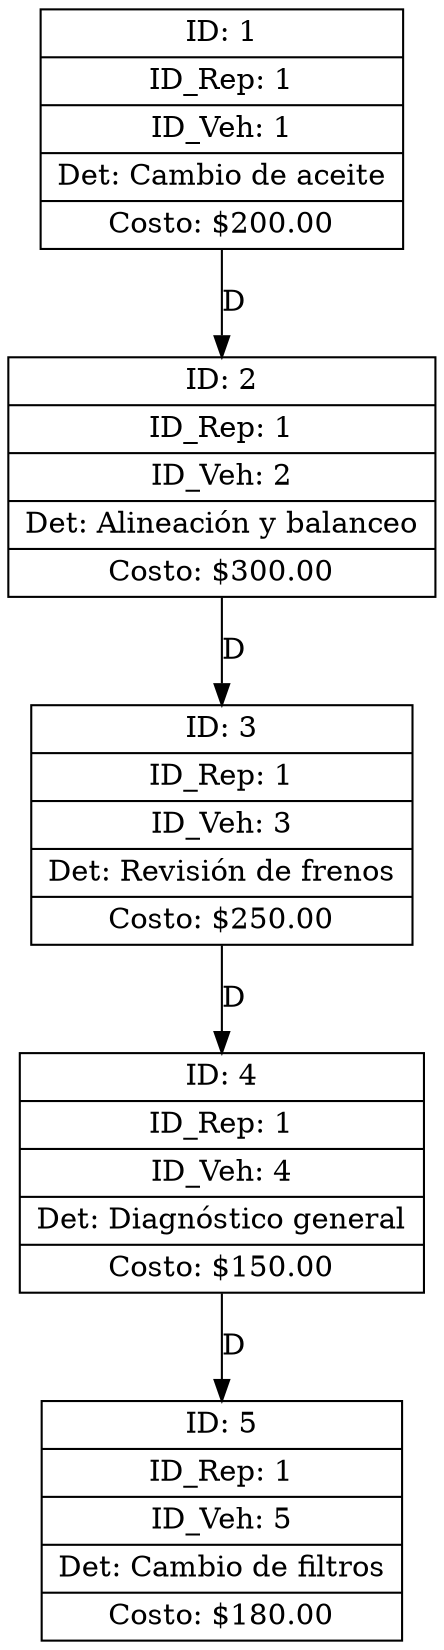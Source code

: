 digraph ArbolServicios {
node [shape=record];
node1 [label="{ID: 1|ID_Rep: 1|ID_Veh: 1|Det: Cambio de aceite|Costo: $200.00}"];
node1 -> node2 [label="D"];
node2 [label="{ID: 2|ID_Rep: 1|ID_Veh: 2|Det: Alineación y balanceo|Costo: $300.00}"];
node2 -> node3 [label="D"];
node3 [label="{ID: 3|ID_Rep: 1|ID_Veh: 3|Det: Revisión de frenos|Costo: $250.00}"];
node3 -> node4 [label="D"];
node4 [label="{ID: 4|ID_Rep: 1|ID_Veh: 4|Det: Diagnóstico general|Costo: $150.00}"];
node4 -> node5 [label="D"];
node5 [label="{ID: 5|ID_Rep: 1|ID_Veh: 5|Det: Cambio de filtros|Costo: $180.00}"];
}
